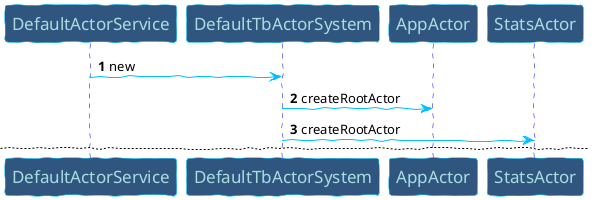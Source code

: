 @startuml
'https://plantuml.com/sequence-diagram

skinparam handwritten true

skinparam sequence {
ArrowColor DeepSkyBlue
ActorBorderColor DeepSkyBlue
LifeLineBorderColor blue
LifeLineBackgroundColor #A9DCDF

ParticipantBorderColor DeepSkyBlue
ParticipantBackgroundColor #305680
ParticipantFontName Impact
ParticipantFontSize 17
ParticipantFontColor #A9DCDF

ActorBackgroundColor aqua
ActorFontColor DeepSkyBlue
ActorFontSize 17
ActorFontName Aapex
}

autonumber


DefaultActorService -> DefaultTbActorSystem: new

DefaultTbActorSystem -> AppActor: createRootActor

DefaultTbActorSystem -> StatsActor: createRootActor

newpage


DefaultActorService -> AppActor: tellWithHighPriority





' Alice -> Bob: Authentication Request
' activate Bob
' Bob --> Alice: Authentication Response
' deactivate Bob
' Alice -> Bob: Another authentication Request
' Alice <-- Bob: another authentication Response

' Alice -> Bob: naxx
' Alice <-- Bob: naxx





@enduml